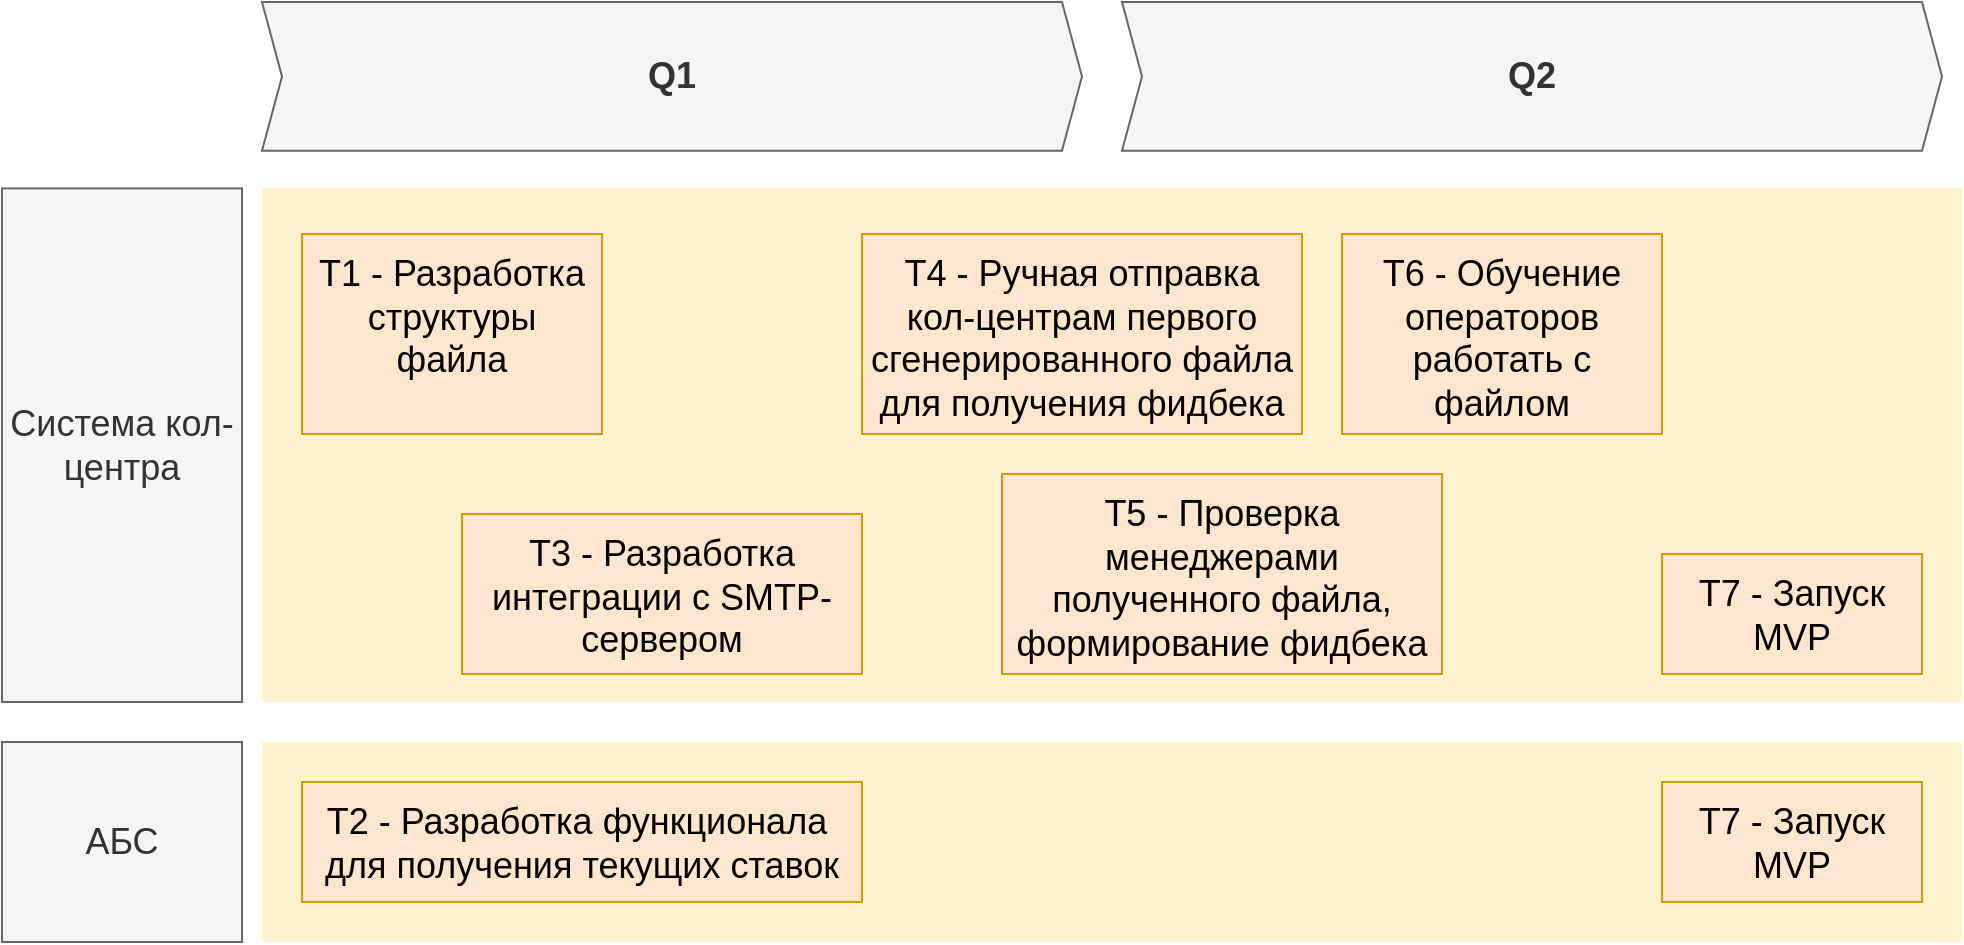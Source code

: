 <mxfile version="24.7.5">
  <diagram name="Страница — 1" id="ClpGpsFxEp234C6c3Qxi">
    <mxGraphModel dx="4941" dy="2490" grid="1" gridSize="10" guides="1" tooltips="1" connect="1" arrows="1" fold="1" page="1" pageScale="1" pageWidth="1169" pageHeight="827" math="0" shadow="0">
      <root>
        <mxCell id="0" />
        <mxCell id="1" parent="0" />
        <mxCell id="Wist2KOIOZQnMK4WS_pB-1" value="" style="shape=rect;fillColor=#fff2cc;strokeColor=none;fontSize=24;html=1;whiteSpace=wrap;align=left;verticalAlign=top;spacing=5;rounded=0;" parent="1" vertex="1">
          <mxGeometry x="-3330" y="-1156" width="850" height="100" as="geometry" />
        </mxCell>
        <mxCell id="Wist2KOIOZQnMK4WS_pB-2" value="" style="shape=rect;fillColor=#fff2cc;strokeColor=none;fontSize=24;html=1;whiteSpace=wrap;align=left;verticalAlign=top;spacing=5;rounded=0;" parent="1" vertex="1">
          <mxGeometry x="-3330" y="-1432.8" width="850" height="256.8" as="geometry" />
        </mxCell>
        <mxCell id="Wist2KOIOZQnMK4WS_pB-5" value="Система кол-центра" style="rounded=0;whiteSpace=wrap;html=1;fillColor=#f5f5f5;fontColor=#333333;strokeColor=#666666;fontSize=18;" parent="1" vertex="1">
          <mxGeometry x="-3460" y="-1432.8" width="120" height="256.8" as="geometry" />
        </mxCell>
        <mxCell id="Wist2KOIOZQnMK4WS_pB-6" value="АБС" style="rounded=0;whiteSpace=wrap;html=1;fillColor=#f5f5f5;fontColor=#333333;strokeColor=#666666;fontSize=18;" parent="1" vertex="1">
          <mxGeometry x="-3460" y="-1156" width="120" height="100" as="geometry" />
        </mxCell>
        <mxCell id="Wist2KOIOZQnMK4WS_pB-7" value="Q1" style="shape=step;perimeter=stepPerimeter;whiteSpace=wrap;html=1;fixedSize=1;size=10;fillColor=#f5f5f5;strokeColor=#666666;fontSize=18;fontStyle=1;align=center;rounded=0;fontColor=#333333;" parent="1" vertex="1">
          <mxGeometry x="-3330" y="-1526" width="410" height="74.4" as="geometry" />
        </mxCell>
        <mxCell id="Wist2KOIOZQnMK4WS_pB-9" value="T2 - Разработка функционала&amp;nbsp;&lt;div&gt;для получения текущих ставок&lt;/div&gt;" style="shape=rect;fillColor=#ffe6cc;strokeColor=#d79b00;fontSize=18;html=1;whiteSpace=wrap;align=center;verticalAlign=top;spacing=5;rounded=0;" parent="1" vertex="1">
          <mxGeometry x="-3310" y="-1136" width="280" height="60" as="geometry" />
        </mxCell>
        <mxCell id="Wist2KOIOZQnMK4WS_pB-11" value="Q2" style="shape=step;perimeter=stepPerimeter;whiteSpace=wrap;html=1;fixedSize=1;size=10;fillColor=#f5f5f5;strokeColor=#666666;fontSize=18;fontStyle=1;align=center;rounded=0;fontColor=#333333;" parent="1" vertex="1">
          <mxGeometry x="-2900" y="-1526" width="410" height="74.4" as="geometry" />
        </mxCell>
        <mxCell id="WosqP5VDjMdsGI0E_WJv-1" value="T4 - Ручная отправка кол-центрам первого сгенерированного файла для получения фидбека" style="shape=rect;fillColor=#ffe6cc;strokeColor=#d79b00;fontSize=18;html=1;whiteSpace=wrap;align=center;verticalAlign=top;spacing=5;rounded=0;" vertex="1" parent="1">
          <mxGeometry x="-3030" y="-1410" width="220" height="100" as="geometry" />
        </mxCell>
        <mxCell id="WosqP5VDjMdsGI0E_WJv-2" value="T1 - Разработка структуры файла" style="shape=rect;fillColor=#ffe6cc;strokeColor=#d79b00;fontSize=18;html=1;whiteSpace=wrap;align=center;verticalAlign=top;spacing=5;rounded=0;" vertex="1" parent="1">
          <mxGeometry x="-3310" y="-1410" width="150" height="100" as="geometry" />
        </mxCell>
        <mxCell id="WosqP5VDjMdsGI0E_WJv-3" value="T3 - Разработка интеграции с SMTP-сервером" style="shape=rect;fillColor=#ffe6cc;strokeColor=#d79b00;fontSize=18;html=1;whiteSpace=wrap;align=center;verticalAlign=top;spacing=5;rounded=0;" vertex="1" parent="1">
          <mxGeometry x="-3230" y="-1270" width="200" height="80" as="geometry" />
        </mxCell>
        <mxCell id="WosqP5VDjMdsGI0E_WJv-6" value="T6 - Обучение операторов работать с файлом" style="shape=rect;fillColor=#ffe6cc;strokeColor=#d79b00;fontSize=18;html=1;whiteSpace=wrap;align=center;verticalAlign=top;spacing=5;rounded=0;" vertex="1" parent="1">
          <mxGeometry x="-2790" y="-1410" width="160" height="100" as="geometry" />
        </mxCell>
        <mxCell id="WosqP5VDjMdsGI0E_WJv-7" value="T5 - Проверка менеджерами полученного файла, формирование фидбека" style="shape=rect;fillColor=#ffe6cc;strokeColor=#d79b00;fontSize=18;html=1;whiteSpace=wrap;align=center;verticalAlign=top;spacing=5;rounded=0;" vertex="1" parent="1">
          <mxGeometry x="-2960" y="-1290" width="220" height="100" as="geometry" />
        </mxCell>
        <mxCell id="WosqP5VDjMdsGI0E_WJv-10" value="T7 - Запуск MVP" style="shape=rect;fillColor=#ffe6cc;strokeColor=#d79b00;fontSize=18;html=1;whiteSpace=wrap;align=center;verticalAlign=top;spacing=5;rounded=0;" vertex="1" parent="1">
          <mxGeometry x="-2630" y="-1136" width="130" height="60" as="geometry" />
        </mxCell>
        <mxCell id="WosqP5VDjMdsGI0E_WJv-11" value="T7 - Запуск MVP" style="shape=rect;fillColor=#ffe6cc;strokeColor=#d79b00;fontSize=18;html=1;whiteSpace=wrap;align=center;verticalAlign=top;spacing=5;rounded=0;" vertex="1" parent="1">
          <mxGeometry x="-2630" y="-1250" width="130" height="60" as="geometry" />
        </mxCell>
      </root>
    </mxGraphModel>
  </diagram>
</mxfile>
